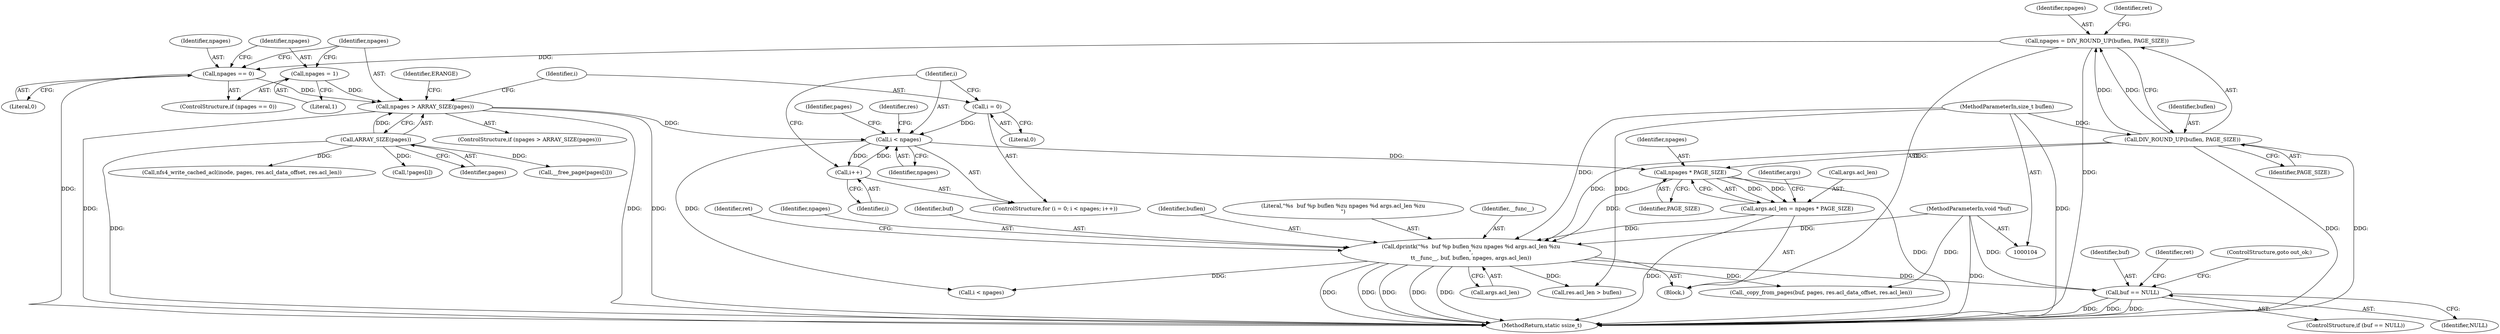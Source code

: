 digraph "0_linux_7d3e91a89b7adbc2831334def9e494dd9892f9af@pointer" {
"1000226" [label="(Call,buf == NULL)"];
"1000186" [label="(Call,dprintk(\"%s  buf %p buflen %zu npages %d args.acl_len %zu\n\",\n\t\t__func__, buf, buflen, npages, args.acl_len))"];
"1000106" [label="(MethodParameterIn,void *buf)"];
"1000116" [label="(Call,DIV_ROUND_UP(buflen, PAGE_SIZE))"];
"1000107" [label="(MethodParameterIn,size_t buflen)"];
"1000178" [label="(Call,npages * PAGE_SIZE)"];
"1000144" [label="(Call,i < npages)"];
"1000141" [label="(Call,i = 0)"];
"1000147" [label="(Call,i++)"];
"1000133" [label="(Call,npages > ARRAY_SIZE(pages))"];
"1000129" [label="(Call,npages = 1)"];
"1000126" [label="(Call,npages == 0)"];
"1000114" [label="(Call,npages = DIV_ROUND_UP(buflen, PAGE_SIZE))"];
"1000135" [label="(Call,ARRAY_SIZE(pages))"];
"1000174" [label="(Call,args.acl_len = npages * PAGE_SIZE)"];
"1000108" [label="(Block,)"];
"1000116" [label="(Call,DIV_ROUND_UP(buflen, PAGE_SIZE))"];
"1000226" [label="(Call,buf == NULL)"];
"1000189" [label="(Identifier,buf)"];
"1000130" [label="(Identifier,npages)"];
"1000142" [label="(Identifier,i)"];
"1000117" [label="(Identifier,buflen)"];
"1000125" [label="(ControlStructure,if (npages == 0))"];
"1000279" [label="(Call,i < npages)"];
"1000106" [label="(MethodParameterIn,void *buf)"];
"1000302" [label="(MethodReturn,static ssize_t)"];
"1000145" [label="(Identifier,i)"];
"1000179" [label="(Identifier,npages)"];
"1000235" [label="(Call,nfs4_write_cached_acl(inode, pages, res.acl_data_offset, res.acl_len))"];
"1000114" [label="(Call,npages = DIV_ROUND_UP(buflen, PAGE_SIZE))"];
"1000157" [label="(Call,!pages[i])"];
"1000288" [label="(Call,__free_page(pages[i]))"];
"1000136" [label="(Identifier,pages)"];
"1000115" [label="(Identifier,npages)"];
"1000180" [label="(Identifier,PAGE_SIZE)"];
"1000144" [label="(Call,i < npages)"];
"1000196" [label="(Identifier,ret)"];
"1000225" [label="(ControlStructure,if (buf == NULL))"];
"1000127" [label="(Identifier,npages)"];
"1000174" [label="(Call,args.acl_len = npages * PAGE_SIZE)"];
"1000133" [label="(Call,npages > ARRAY_SIZE(pages))"];
"1000178" [label="(Call,npages * PAGE_SIZE)"];
"1000118" [label="(Identifier,PAGE_SIZE)"];
"1000141" [label="(Call,i = 0)"];
"1000135" [label="(Call,ARRAY_SIZE(pages))"];
"1000191" [label="(Identifier,npages)"];
"1000129" [label="(Call,npages = 1)"];
"1000190" [label="(Identifier,buflen)"];
"1000186" [label="(Call,dprintk(\"%s  buf %p buflen %zu npages %d args.acl_len %zu\n\",\n\t\t__func__, buf, buflen, npages, args.acl_len))"];
"1000147" [label="(Call,i++)"];
"1000187" [label="(Literal,\"%s  buf %p buflen %zu npages %d args.acl_len %zu\n\")"];
"1000152" [label="(Identifier,pages)"];
"1000131" [label="(Literal,1)"];
"1000227" [label="(Identifier,buf)"];
"1000128" [label="(Literal,0)"];
"1000175" [label="(Call,args.acl_len)"];
"1000231" [label="(Identifier,ret)"];
"1000259" [label="(Call,_copy_from_pages(buf, pages, res.acl_data_offset, res.acl_len))"];
"1000192" [label="(Call,args.acl_len)"];
"1000183" [label="(Identifier,args)"];
"1000228" [label="(Identifier,NULL)"];
"1000107" [label="(MethodParameterIn,size_t buflen)"];
"1000134" [label="(Identifier,npages)"];
"1000148" [label="(Identifier,i)"];
"1000139" [label="(Identifier,ERANGE)"];
"1000121" [label="(Identifier,ret)"];
"1000164" [label="(Identifier,res)"];
"1000248" [label="(Call,res.acl_len > buflen)"];
"1000143" [label="(Literal,0)"];
"1000146" [label="(Identifier,npages)"];
"1000132" [label="(ControlStructure,if (npages > ARRAY_SIZE(pages)))"];
"1000126" [label="(Call,npages == 0)"];
"1000229" [label="(ControlStructure,goto out_ok;)"];
"1000140" [label="(ControlStructure,for (i = 0; i < npages; i++))"];
"1000188" [label="(Identifier,__func__)"];
"1000226" -> "1000225"  [label="AST: "];
"1000226" -> "1000228"  [label="CFG: "];
"1000227" -> "1000226"  [label="AST: "];
"1000228" -> "1000226"  [label="AST: "];
"1000229" -> "1000226"  [label="CFG: "];
"1000231" -> "1000226"  [label="CFG: "];
"1000226" -> "1000302"  [label="DDG: "];
"1000226" -> "1000302"  [label="DDG: "];
"1000226" -> "1000302"  [label="DDG: "];
"1000186" -> "1000226"  [label="DDG: "];
"1000106" -> "1000226"  [label="DDG: "];
"1000186" -> "1000108"  [label="AST: "];
"1000186" -> "1000192"  [label="CFG: "];
"1000187" -> "1000186"  [label="AST: "];
"1000188" -> "1000186"  [label="AST: "];
"1000189" -> "1000186"  [label="AST: "];
"1000190" -> "1000186"  [label="AST: "];
"1000191" -> "1000186"  [label="AST: "];
"1000192" -> "1000186"  [label="AST: "];
"1000196" -> "1000186"  [label="CFG: "];
"1000186" -> "1000302"  [label="DDG: "];
"1000186" -> "1000302"  [label="DDG: "];
"1000186" -> "1000302"  [label="DDG: "];
"1000186" -> "1000302"  [label="DDG: "];
"1000186" -> "1000302"  [label="DDG: "];
"1000106" -> "1000186"  [label="DDG: "];
"1000116" -> "1000186"  [label="DDG: "];
"1000107" -> "1000186"  [label="DDG: "];
"1000178" -> "1000186"  [label="DDG: "];
"1000174" -> "1000186"  [label="DDG: "];
"1000186" -> "1000248"  [label="DDG: "];
"1000186" -> "1000259"  [label="DDG: "];
"1000186" -> "1000279"  [label="DDG: "];
"1000106" -> "1000104"  [label="AST: "];
"1000106" -> "1000302"  [label="DDG: "];
"1000106" -> "1000259"  [label="DDG: "];
"1000116" -> "1000114"  [label="AST: "];
"1000116" -> "1000118"  [label="CFG: "];
"1000117" -> "1000116"  [label="AST: "];
"1000118" -> "1000116"  [label="AST: "];
"1000114" -> "1000116"  [label="CFG: "];
"1000116" -> "1000302"  [label="DDG: "];
"1000116" -> "1000302"  [label="DDG: "];
"1000116" -> "1000114"  [label="DDG: "];
"1000116" -> "1000114"  [label="DDG: "];
"1000107" -> "1000116"  [label="DDG: "];
"1000116" -> "1000178"  [label="DDG: "];
"1000107" -> "1000104"  [label="AST: "];
"1000107" -> "1000302"  [label="DDG: "];
"1000107" -> "1000248"  [label="DDG: "];
"1000178" -> "1000174"  [label="AST: "];
"1000178" -> "1000180"  [label="CFG: "];
"1000179" -> "1000178"  [label="AST: "];
"1000180" -> "1000178"  [label="AST: "];
"1000174" -> "1000178"  [label="CFG: "];
"1000178" -> "1000302"  [label="DDG: "];
"1000178" -> "1000174"  [label="DDG: "];
"1000178" -> "1000174"  [label="DDG: "];
"1000144" -> "1000178"  [label="DDG: "];
"1000144" -> "1000140"  [label="AST: "];
"1000144" -> "1000146"  [label="CFG: "];
"1000145" -> "1000144"  [label="AST: "];
"1000146" -> "1000144"  [label="AST: "];
"1000152" -> "1000144"  [label="CFG: "];
"1000164" -> "1000144"  [label="CFG: "];
"1000141" -> "1000144"  [label="DDG: "];
"1000147" -> "1000144"  [label="DDG: "];
"1000133" -> "1000144"  [label="DDG: "];
"1000144" -> "1000147"  [label="DDG: "];
"1000144" -> "1000279"  [label="DDG: "];
"1000141" -> "1000140"  [label="AST: "];
"1000141" -> "1000143"  [label="CFG: "];
"1000142" -> "1000141"  [label="AST: "];
"1000143" -> "1000141"  [label="AST: "];
"1000145" -> "1000141"  [label="CFG: "];
"1000147" -> "1000140"  [label="AST: "];
"1000147" -> "1000148"  [label="CFG: "];
"1000148" -> "1000147"  [label="AST: "];
"1000145" -> "1000147"  [label="CFG: "];
"1000133" -> "1000132"  [label="AST: "];
"1000133" -> "1000135"  [label="CFG: "];
"1000134" -> "1000133"  [label="AST: "];
"1000135" -> "1000133"  [label="AST: "];
"1000139" -> "1000133"  [label="CFG: "];
"1000142" -> "1000133"  [label="CFG: "];
"1000133" -> "1000302"  [label="DDG: "];
"1000133" -> "1000302"  [label="DDG: "];
"1000133" -> "1000302"  [label="DDG: "];
"1000129" -> "1000133"  [label="DDG: "];
"1000126" -> "1000133"  [label="DDG: "];
"1000135" -> "1000133"  [label="DDG: "];
"1000129" -> "1000125"  [label="AST: "];
"1000129" -> "1000131"  [label="CFG: "];
"1000130" -> "1000129"  [label="AST: "];
"1000131" -> "1000129"  [label="AST: "];
"1000134" -> "1000129"  [label="CFG: "];
"1000126" -> "1000125"  [label="AST: "];
"1000126" -> "1000128"  [label="CFG: "];
"1000127" -> "1000126"  [label="AST: "];
"1000128" -> "1000126"  [label="AST: "];
"1000130" -> "1000126"  [label="CFG: "];
"1000134" -> "1000126"  [label="CFG: "];
"1000126" -> "1000302"  [label="DDG: "];
"1000114" -> "1000126"  [label="DDG: "];
"1000114" -> "1000108"  [label="AST: "];
"1000115" -> "1000114"  [label="AST: "];
"1000121" -> "1000114"  [label="CFG: "];
"1000114" -> "1000302"  [label="DDG: "];
"1000135" -> "1000136"  [label="CFG: "];
"1000136" -> "1000135"  [label="AST: "];
"1000135" -> "1000302"  [label="DDG: "];
"1000135" -> "1000157"  [label="DDG: "];
"1000135" -> "1000235"  [label="DDG: "];
"1000135" -> "1000288"  [label="DDG: "];
"1000174" -> "1000108"  [label="AST: "];
"1000175" -> "1000174"  [label="AST: "];
"1000183" -> "1000174"  [label="CFG: "];
"1000174" -> "1000302"  [label="DDG: "];
}
